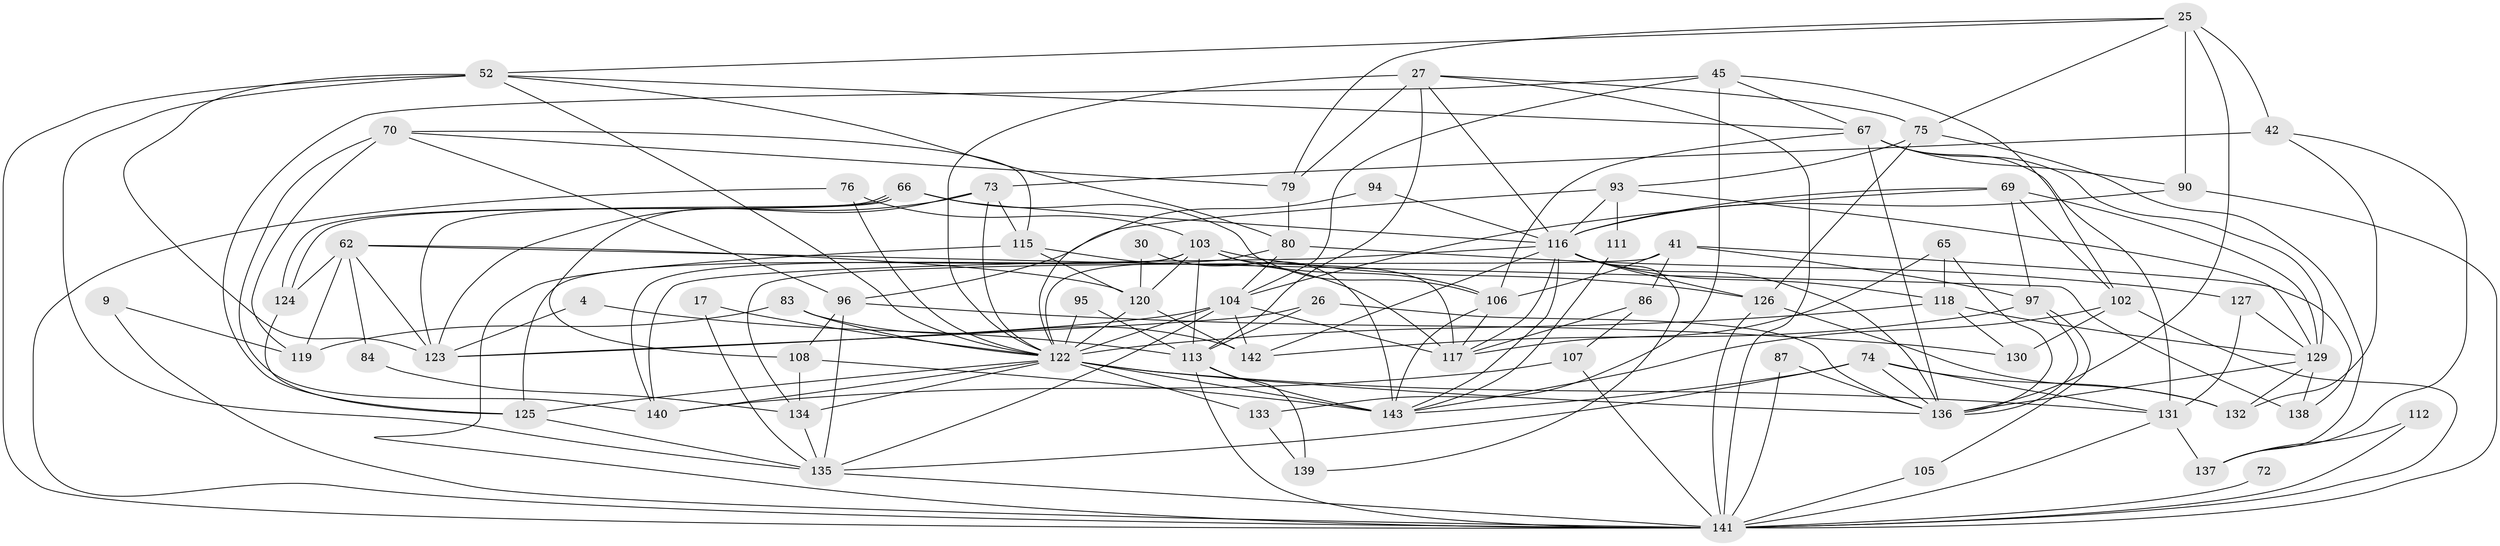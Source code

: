 // original degree distribution, {2: 0.13986013986013987, 7: 0.027972027972027972, 6: 0.1048951048951049, 5: 0.18181818181818182, 3: 0.2867132867132867, 4: 0.23776223776223776, 9: 0.006993006993006993, 8: 0.013986013986013986}
// Generated by graph-tools (version 1.1) at 2025/49/03/09/25 04:49:38]
// undirected, 71 vertices, 180 edges
graph export_dot {
graph [start="1"]
  node [color=gray90,style=filled];
  4;
  9;
  17;
  25 [super="+11"];
  26 [super="+1"];
  27 [super="+16"];
  30;
  41;
  42;
  45 [super="+12"];
  52 [super="+14"];
  62 [super="+50"];
  65;
  66 [super="+22"];
  67 [super="+58"];
  69 [super="+49"];
  70;
  72;
  73 [super="+7"];
  74;
  75 [super="+10"];
  76;
  79;
  80;
  83 [super="+54"];
  84;
  86;
  87;
  90 [super="+60"];
  93;
  94;
  95;
  96 [super="+61"];
  97 [super="+34"];
  102 [super="+28"];
  103 [super="+56+100+40"];
  104 [super="+37+39+99"];
  105;
  106 [super="+59+101"];
  107;
  108;
  111;
  112;
  113 [super="+2"];
  115 [super="+68"];
  116 [super="+114+21+71"];
  117 [super="+46+91"];
  118 [super="+53+98+89"];
  119;
  120 [super="+85+6"];
  122 [super="+48+47+121"];
  123 [super="+63"];
  124;
  125 [super="+55"];
  126;
  127;
  129 [super="+3+36"];
  130;
  131 [super="+88"];
  132;
  133;
  134;
  135 [super="+77+57"];
  136 [super="+38+128"];
  137;
  138;
  139 [super="+18"];
  140 [super="+92"];
  141 [super="+5+51+110"];
  142;
  143 [super="+78+81"];
  4 -- 113;
  4 -- 123;
  9 -- 119;
  9 -- 141 [weight=2];
  17 -- 122;
  17 -- 135;
  25 -- 79;
  25 -- 52 [weight=2];
  25 -- 42;
  25 -- 75;
  25 -- 90;
  25 -- 136 [weight=3];
  26 -- 136;
  26 -- 113;
  26 -- 123;
  27 -- 79;
  27 -- 113 [weight=2];
  27 -- 75;
  27 -- 116;
  27 -- 122;
  27 -- 141;
  30 -- 143;
  30 -- 120;
  41 -- 97 [weight=2];
  41 -- 134;
  41 -- 86;
  41 -- 138;
  41 -- 106;
  42 -- 132;
  42 -- 73 [weight=2];
  42 -- 137;
  45 -- 125;
  45 -- 133;
  45 -- 102;
  45 -- 104;
  45 -- 67;
  52 -- 123;
  52 -- 80;
  52 -- 122;
  52 -- 141 [weight=3];
  52 -- 67;
  52 -- 135;
  62 -- 123 [weight=2];
  62 -- 120 [weight=2];
  62 -- 124;
  62 -- 84;
  62 -- 119;
  62 -- 138;
  65 -- 136;
  65 -- 118;
  65 -- 117;
  66 -- 124;
  66 -- 124;
  66 -- 123 [weight=2];
  66 -- 116 [weight=2];
  66 -- 106;
  67 -- 90;
  67 -- 131 [weight=2];
  67 -- 136;
  67 -- 129;
  67 -- 106 [weight=2];
  69 -- 97;
  69 -- 102;
  69 -- 129;
  69 -- 116;
  69 -- 104;
  70 -- 119;
  70 -- 79;
  70 -- 96;
  70 -- 115;
  70 -- 140;
  72 -- 141 [weight=2];
  73 -- 123;
  73 -- 115;
  73 -- 108;
  73 -- 122;
  74 -- 132;
  74 -- 135;
  74 -- 136;
  74 -- 131;
  74 -- 143;
  75 -- 126;
  75 -- 93;
  75 -- 137;
  76 -- 103;
  76 -- 122;
  76 -- 141;
  79 -- 80;
  80 -- 127;
  80 -- 104;
  80 -- 122;
  83 -- 142 [weight=2];
  83 -- 119;
  83 -- 122 [weight=2];
  84 -- 134;
  86 -- 107;
  86 -- 117;
  87 -- 136;
  87 -- 141;
  90 -- 116 [weight=2];
  90 -- 141 [weight=2];
  93 -- 111;
  93 -- 116;
  93 -- 129;
  93 -- 96;
  94 -- 116;
  94 -- 122;
  95 -- 113 [weight=2];
  95 -- 122;
  96 -- 108;
  96 -- 130;
  96 -- 135;
  97 -- 142;
  97 -- 105;
  97 -- 136;
  102 -- 130;
  102 -- 141;
  102 -- 143;
  103 -- 106;
  103 -- 113 [weight=2];
  103 -- 117;
  103 -- 120;
  103 -- 125;
  103 -- 126;
  103 -- 140;
  104 -- 142;
  104 -- 122;
  104 -- 123 [weight=3];
  104 -- 117;
  104 -- 135;
  105 -- 141;
  106 -- 117 [weight=2];
  106 -- 143;
  107 -- 140;
  107 -- 141;
  108 -- 134;
  108 -- 143;
  111 -- 143;
  112 -- 137;
  112 -- 141;
  113 -- 139;
  113 -- 141;
  113 -- 143 [weight=2];
  115 -- 120;
  115 -- 117;
  115 -- 141;
  116 -- 142;
  116 -- 139;
  116 -- 117 [weight=2];
  116 -- 126;
  116 -- 136;
  116 -- 118 [weight=2];
  116 -- 143;
  116 -- 140;
  118 -- 129;
  118 -- 122 [weight=3];
  118 -- 130;
  120 -- 142;
  120 -- 122;
  122 -- 125;
  122 -- 134;
  122 -- 136 [weight=3];
  122 -- 133;
  122 -- 140;
  122 -- 131;
  122 -- 143;
  124 -- 125;
  125 -- 135;
  126 -- 132;
  126 -- 141;
  127 -- 131;
  127 -- 129;
  129 -- 136;
  129 -- 138;
  129 -- 132;
  131 -- 141 [weight=2];
  131 -- 137;
  133 -- 139;
  134 -- 135;
  135 -- 141;
}
